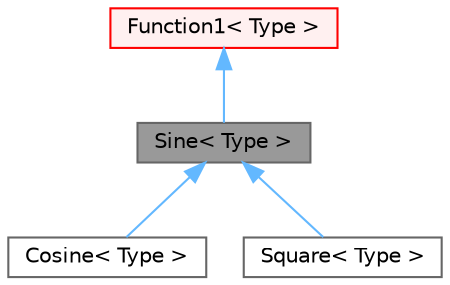 digraph "Sine&lt; Type &gt;"
{
 // LATEX_PDF_SIZE
  bgcolor="transparent";
  edge [fontname=Helvetica,fontsize=10,labelfontname=Helvetica,labelfontsize=10];
  node [fontname=Helvetica,fontsize=10,shape=box,height=0.2,width=0.4];
  Node1 [id="Node000001",label="Sine\< Type \>",height=0.2,width=0.4,color="gray40", fillcolor="grey60", style="filled", fontcolor="black",tooltip="A templated sine function, with support for offset etc."];
  Node2 -> Node1 [id="edge1_Node000001_Node000002",dir="back",color="steelblue1",style="solid",tooltip=" "];
  Node2 [id="Node000002",label="Function1\< Type \>",height=0.2,width=0.4,color="red", fillcolor="#FFF0F0", style="filled",URL="$classFoam_1_1Function1.html",tooltip="Top level data entry class for use in dictionaries. Provides a mechanism to specify a variable as a c..."];
  Node1 -> Node5 [id="edge2_Node000001_Node000005",dir="back",color="steelblue1",style="solid",tooltip=" "];
  Node5 [id="Node000005",label="Cosine\< Type \>",height=0.2,width=0.4,color="gray40", fillcolor="white", style="filled",URL="$classFoam_1_1Function1Types_1_1Cosine.html",tooltip="A templated cosine function, with support for offset etc."];
  Node1 -> Node6 [id="edge3_Node000001_Node000006",dir="back",color="steelblue1",style="solid",tooltip=" "];
  Node6 [id="Node000006",label="Square\< Type \>",height=0.2,width=0.4,color="gray40", fillcolor="white", style="filled",URL="$classFoam_1_1Function1Types_1_1Square.html",tooltip="A templated square-wave function with support for offset, etc."];
}
